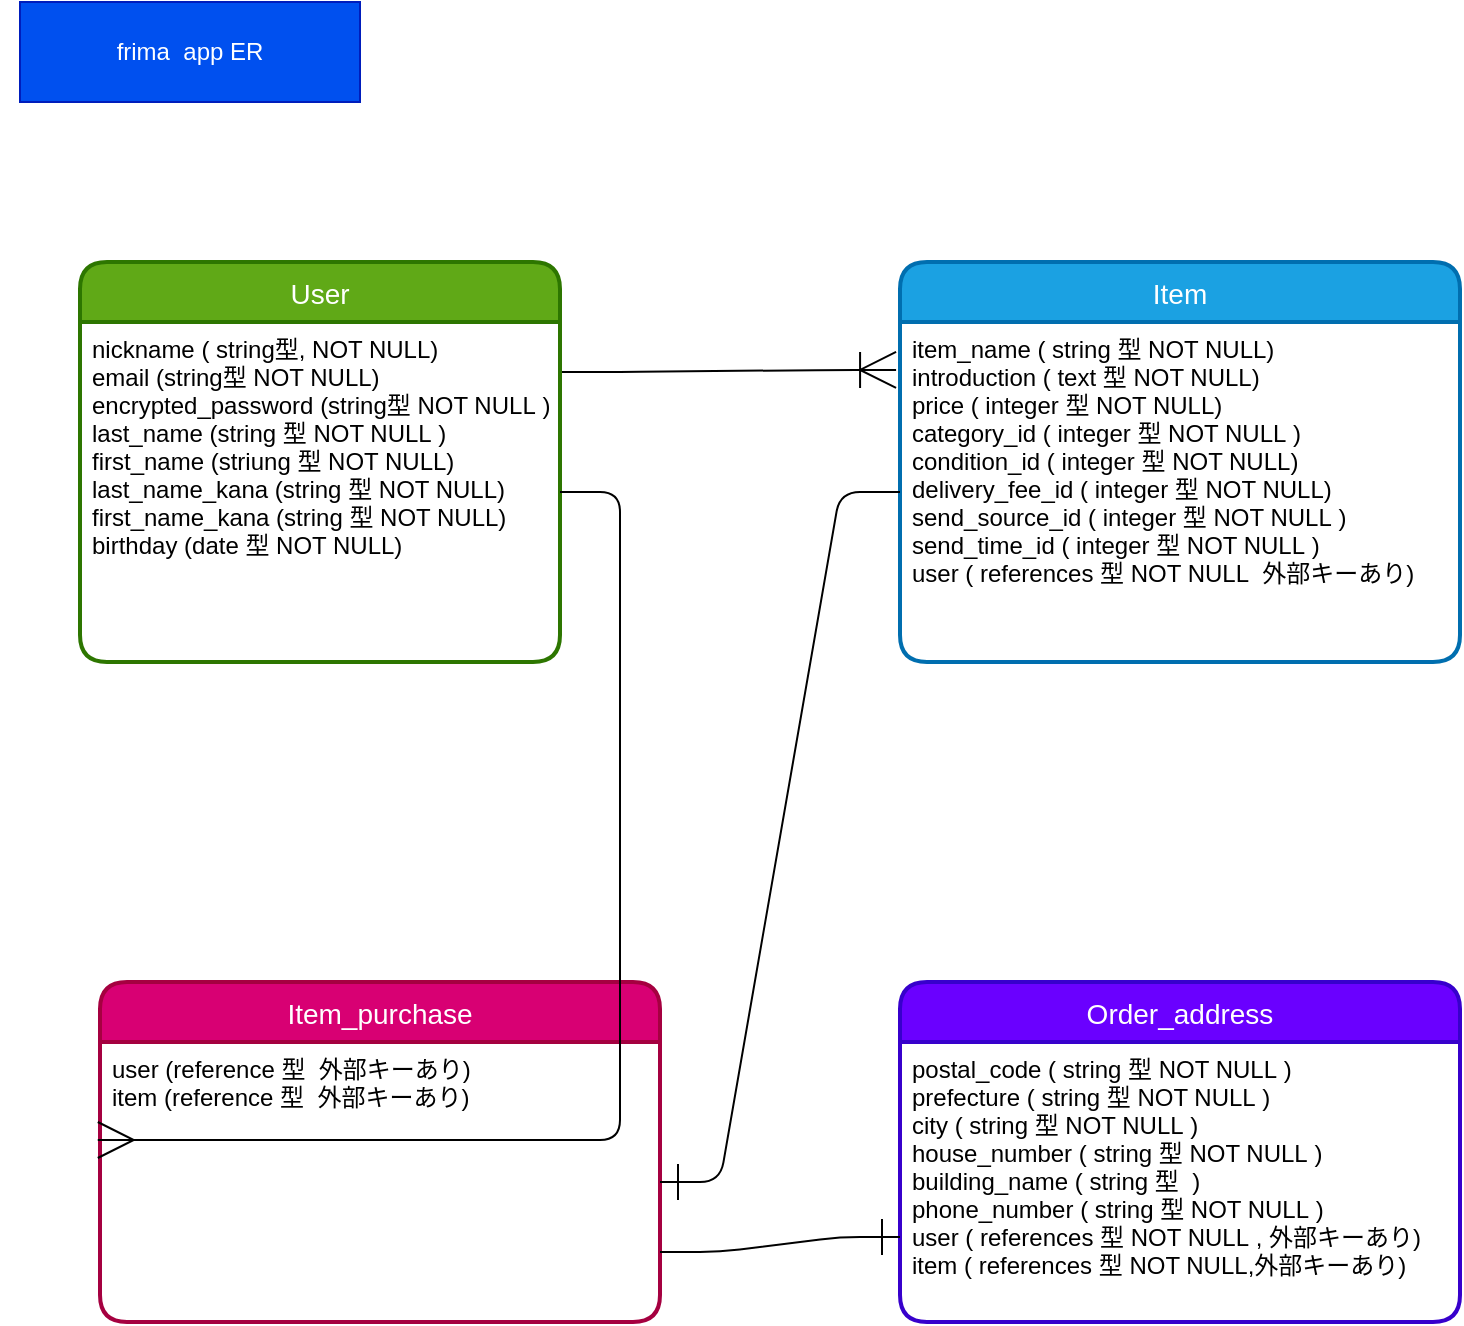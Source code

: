 <mxfile version="13.6.5">
    <diagram id="UFvXh-s-xjHBrPr4BVxm" name="ページ1">
        <mxGraphModel dx="1046" dy="900" grid="1" gridSize="10" guides="1" tooltips="1" connect="1" arrows="1" fold="1" page="1" pageScale="1" pageWidth="827" pageHeight="1169" math="0" shadow="0">
            <root>
                <mxCell id="0"/>
                <mxCell id="1" parent="0"/>
                <mxCell id="2" value="" style="whiteSpace=wrap;html=1;fillColor=none;strokeColor=none;" parent="1" vertex="1">
                    <mxGeometry x="30" y="40" width="250" height="120" as="geometry"/>
                </mxCell>
                <mxCell id="27" value="Item" style="swimlane;childLayout=stackLayout;horizontal=1;startSize=30;horizontalStack=0;rounded=1;fontSize=14;fontStyle=0;strokeWidth=2;resizeParent=0;resizeLast=1;shadow=0;dashed=0;align=center;fillColor=#1ba1e2;strokeColor=#006EAF;fontColor=#ffffff;" parent="1" vertex="1">
                    <mxGeometry x="480" y="160" width="280" height="200" as="geometry"/>
                </mxCell>
                <mxCell id="28" value="item_name ( string 型 NOT NULL)&#10;introduction ( text 型 NOT NULL)&#10;price ( integer 型 NOT NULL)&#10;category_id ( integer 型 NOT NULL )&#10;condition_id ( integer 型 NOT NULL)&#10;delivery_fee_id ( integer 型 NOT NULL) &#10;send_source_id ( integer 型 NOT NULL )&#10;send_time_id ( integer 型 NOT NULL )&#10;user ( references 型 NOT NULL  外部キーあり)&#10;" style="align=left;strokeColor=none;fillColor=none;spacingLeft=4;fontSize=12;verticalAlign=top;resizable=0;rotatable=0;part=1;" parent="27" vertex="1">
                    <mxGeometry y="30" width="280" height="170" as="geometry"/>
                </mxCell>
                <mxCell id="33" value="" style="edgeStyle=entityRelationEdgeStyle;fontSize=12;html=1;endArrow=ERoneToMany;entryX=-0.007;entryY=0.141;entryDx=0;entryDy=0;entryPerimeter=0;exitX=1;exitY=0.147;exitDx=0;exitDy=0;exitPerimeter=0;endSize=16;startSize=16;" edge="1" parent="1" source="30" target="28">
                    <mxGeometry width="100" height="100" relative="1" as="geometry">
                        <mxPoint x="480" y="510" as="sourcePoint"/>
                        <mxPoint x="580" y="410" as="targetPoint"/>
                    </mxGeometry>
                </mxCell>
                <mxCell id="29" value="User" style="swimlane;childLayout=stackLayout;horizontal=1;startSize=30;horizontalStack=0;rounded=1;fontSize=14;fontStyle=0;strokeWidth=2;resizeParent=0;resizeLast=1;shadow=0;dashed=0;align=center;fillColor=#60a917;strokeColor=#2D7600;fontColor=#ffffff;" parent="1" vertex="1">
                    <mxGeometry x="70" y="160" width="240" height="200" as="geometry"/>
                </mxCell>
                <mxCell id="30" value="nickname ( string型, NOT NULL)&#10;email (string型 NOT NULL)&#10;encrypted_password (string型 NOT NULL )&#10;last_name (string 型 NOT NULL )&#10;first_name (striung 型 NOT NULL)&#10;last_name_kana (string 型 NOT NULL)&#10;first_name_kana (string 型 NOT NULL)&#10;birthday (date 型 NOT NULL) " style="align=left;strokeColor=none;fillColor=none;spacingLeft=4;fontSize=12;verticalAlign=top;resizable=0;rotatable=0;part=1;" parent="29" vertex="1">
                    <mxGeometry y="30" width="240" height="170" as="geometry"/>
                </mxCell>
                <mxCell id="37" value="frima&amp;nbsp; app ER" style="rounded=0;whiteSpace=wrap;html=1;fillColor=#0050ef;strokeColor=#001DBC;fontColor=#ffffff;" vertex="1" parent="1">
                    <mxGeometry x="40" y="30" width="170" height="50" as="geometry"/>
                </mxCell>
                <mxCell id="39" value="Item_purchase" style="swimlane;childLayout=stackLayout;horizontal=1;startSize=30;horizontalStack=0;rounded=1;fontSize=14;fontStyle=0;strokeWidth=2;resizeParent=0;resizeLast=1;shadow=0;dashed=0;align=center;fillColor=#d80073;strokeColor=#A50040;fontColor=#ffffff;" vertex="1" parent="1">
                    <mxGeometry x="80" y="520" width="280" height="170" as="geometry"/>
                </mxCell>
                <mxCell id="40" value="user (reference 型  外部キーあり)&#10;item (reference 型  外部キーあり)" style="align=left;strokeColor=none;fillColor=none;spacingLeft=4;fontSize=12;verticalAlign=top;resizable=0;rotatable=0;part=1;" vertex="1" parent="39">
                    <mxGeometry y="30" width="280" height="140" as="geometry"/>
                </mxCell>
                <mxCell id="31" value="Order_address" style="swimlane;childLayout=stackLayout;horizontal=1;startSize=30;horizontalStack=0;rounded=1;fontSize=14;fontStyle=0;strokeWidth=2;resizeParent=0;resizeLast=1;shadow=0;dashed=0;align=center;fillColor=#6a00ff;strokeColor=#3700CC;fontColor=#ffffff;" parent="1" vertex="1">
                    <mxGeometry x="480" y="520" width="280" height="170" as="geometry"/>
                </mxCell>
                <mxCell id="32" value="postal_code ( string 型 NOT NULL )&#10;prefecture ( string 型 NOT NULL )&#10;city ( string 型 NOT NULL )&#10;house_number ( string 型 NOT NULL )&#10;building_name ( string 型  )&#10;phone_number ( string 型 NOT NULL )&#10;user ( references 型 NOT NULL , 外部キーあり)&#10;item ( references 型 NOT NULL,外部キーあり)" style="align=left;strokeColor=none;fillColor=none;spacingLeft=4;fontSize=12;verticalAlign=top;resizable=0;rotatable=0;part=1;" parent="31" vertex="1">
                    <mxGeometry y="30" width="280" height="140" as="geometry"/>
                </mxCell>
                <mxCell id="41" value="" style="edgeStyle=entityRelationEdgeStyle;fontSize=12;html=1;endArrow=ERmany;entryX=-0.004;entryY=0.35;entryDx=0;entryDy=0;endSize=16;startSize=16;entryPerimeter=0;" edge="1" parent="1" source="30" target="40">
                    <mxGeometry width="100" height="100" relative="1" as="geometry">
                        <mxPoint x="430" y="450" as="sourcePoint"/>
                        <mxPoint x="380" y="380" as="targetPoint"/>
                    </mxGeometry>
                </mxCell>
                <mxCell id="42" value="" style="edgeStyle=entityRelationEdgeStyle;fontSize=12;html=1;endArrow=ERone;endFill=1;endSize=16;startSize=16;" edge="1" parent="1" source="28" target="40">
                    <mxGeometry width="100" height="100" relative="1" as="geometry">
                        <mxPoint x="540" y="400" as="sourcePoint"/>
                        <mxPoint x="390" y="540" as="targetPoint"/>
                    </mxGeometry>
                </mxCell>
                <mxCell id="43" value="" style="edgeStyle=entityRelationEdgeStyle;fontSize=12;html=1;endArrow=ERone;endFill=1;endSize=16;startSize=16;exitX=1;exitY=0.75;exitDx=0;exitDy=0;entryX=0;entryY=0.75;entryDx=0;entryDy=0;" edge="1" parent="1" source="40" target="31">
                    <mxGeometry width="100" height="100" relative="1" as="geometry">
                        <mxPoint x="330" y="450" as="sourcePoint"/>
                        <mxPoint x="430" y="350" as="targetPoint"/>
                    </mxGeometry>
                </mxCell>
            </root>
        </mxGraphModel>
    </diagram>
</mxfile>